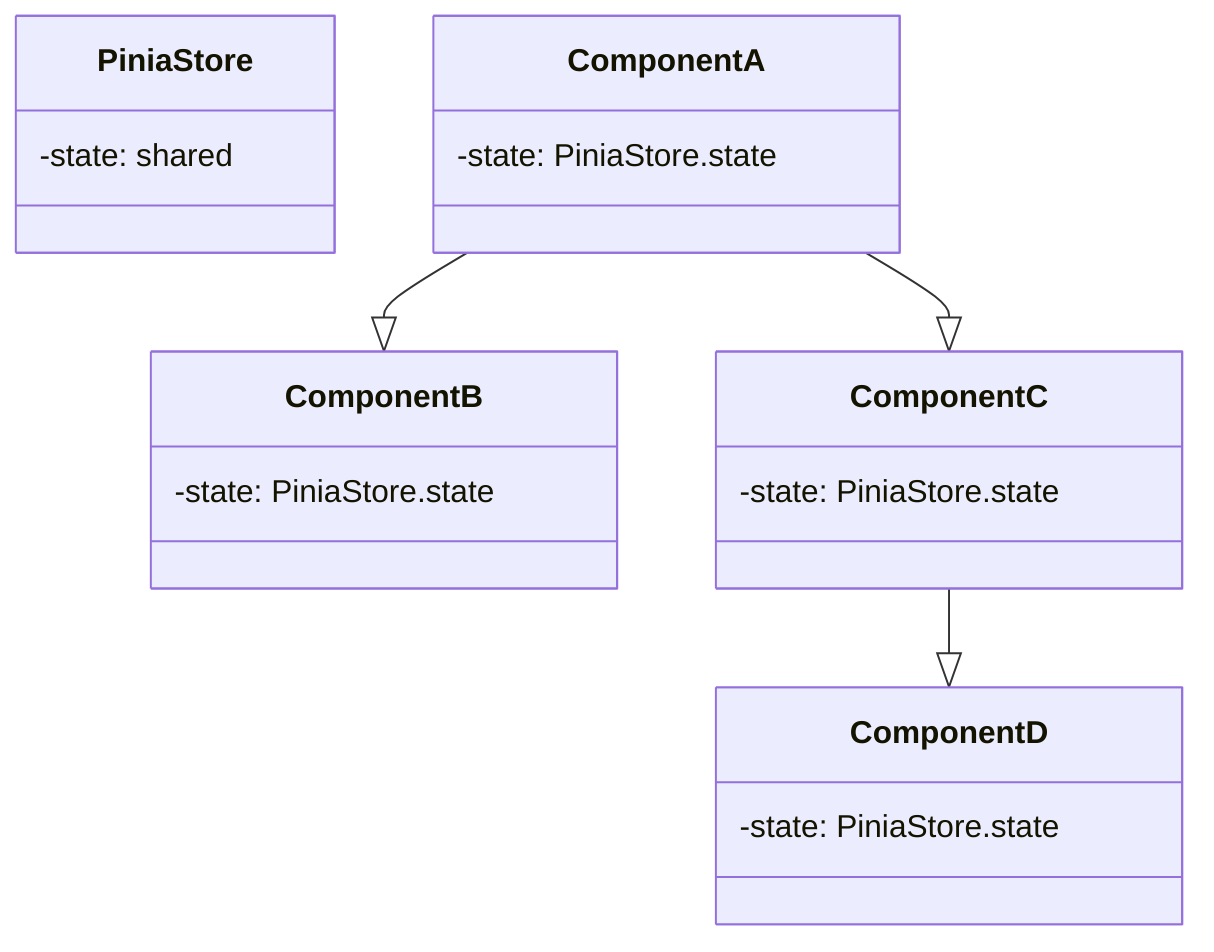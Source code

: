 classDiagram
  class PiniaStore {
    -state: shared
  }
  class ComponentA {
    -state: PiniaStore.state
  }
  class ComponentB {
    -state: PiniaStore.state
  }
  class ComponentC {
    -state: PiniaStore.state
  }
  class ComponentD {
    -state: PiniaStore.state
  }
  ComponentA --|> ComponentB
  ComponentA --|> ComponentC
  ComponentC --|> ComponentD